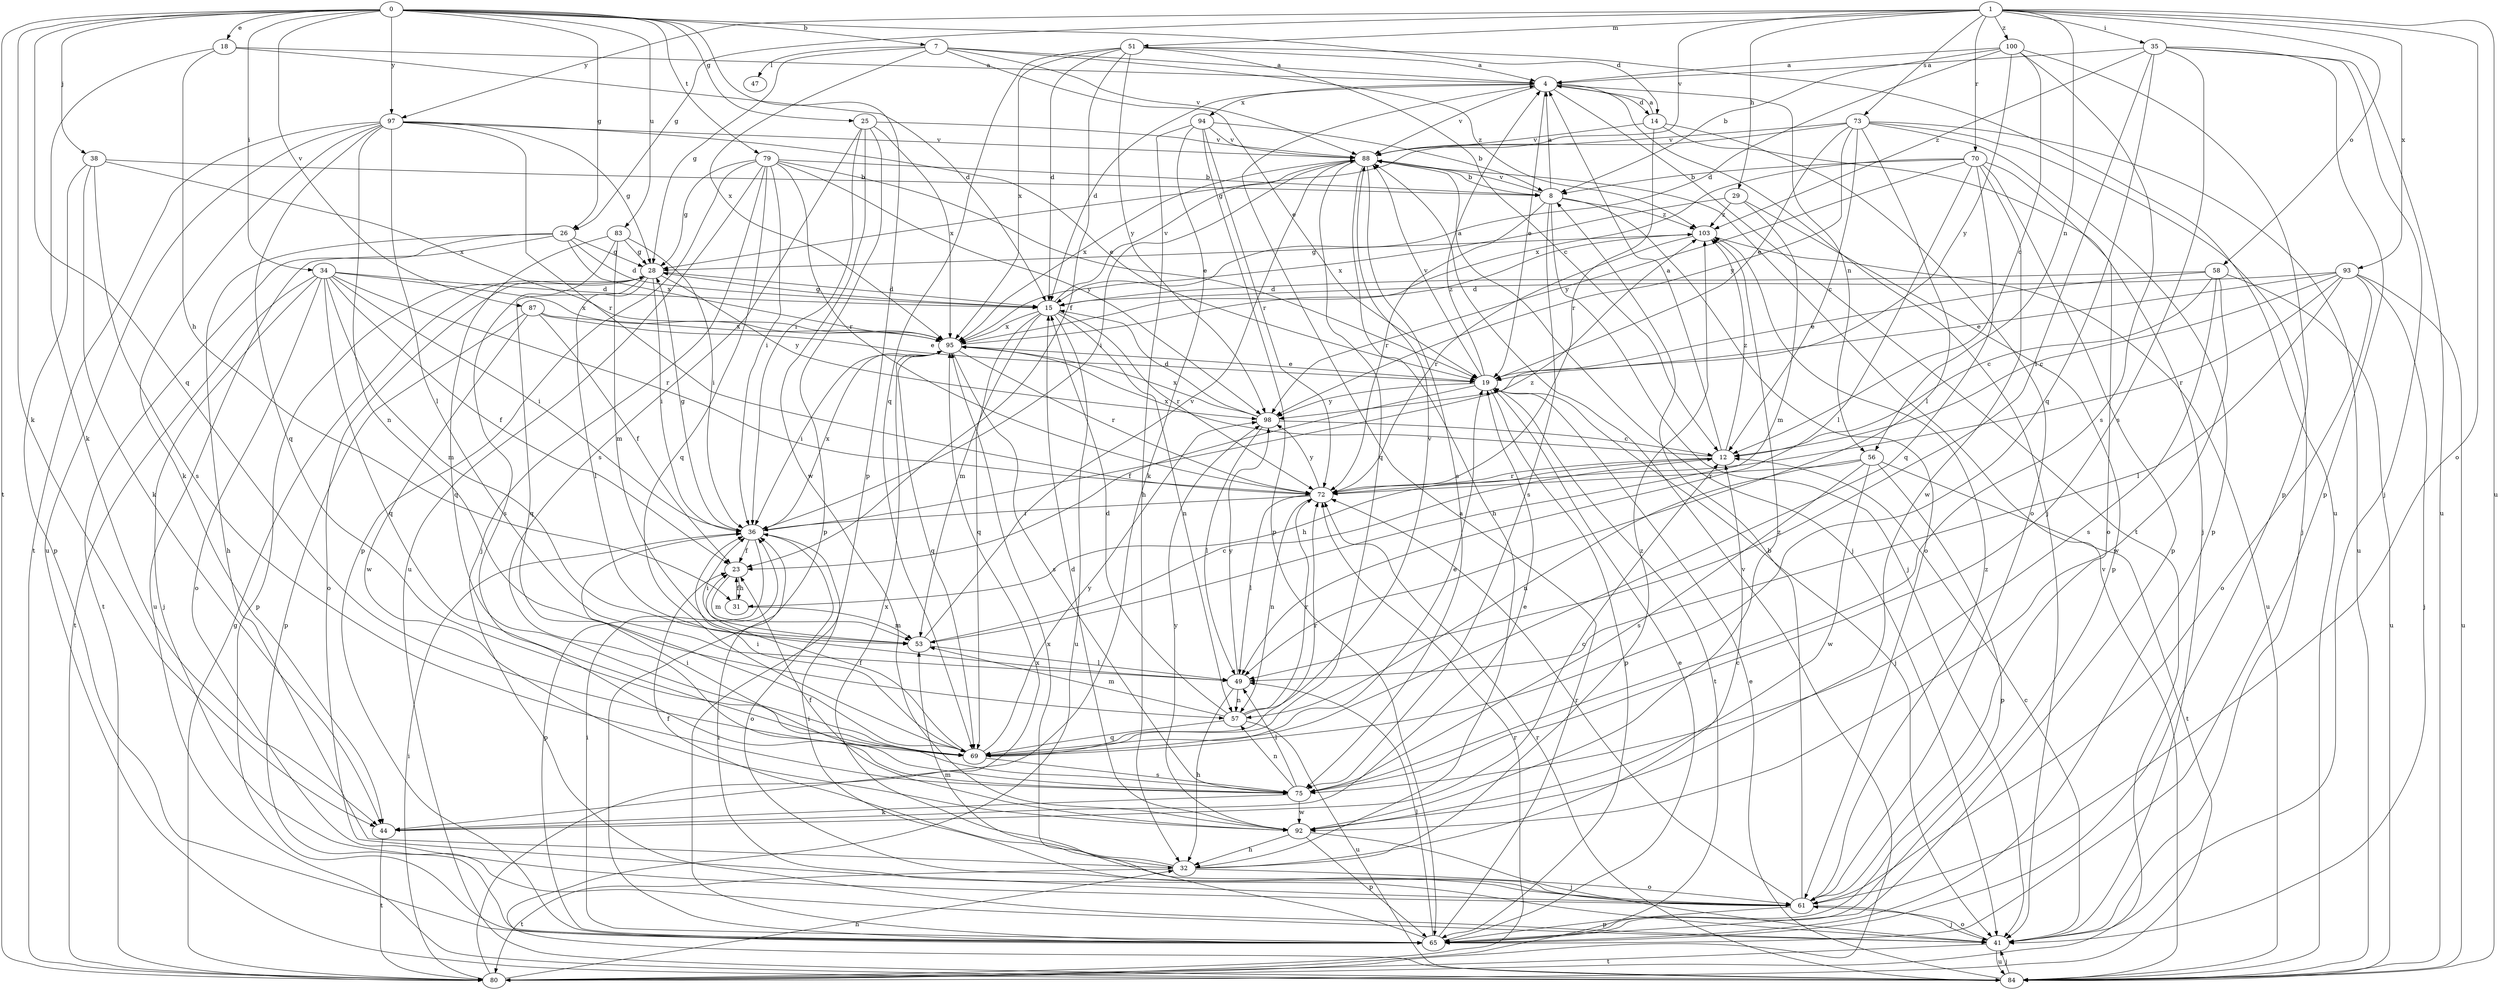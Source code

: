strict digraph  {
0;
1;
4;
7;
8;
12;
14;
15;
18;
19;
23;
25;
26;
28;
29;
31;
32;
34;
35;
36;
38;
41;
44;
47;
49;
51;
53;
56;
57;
58;
61;
65;
69;
70;
72;
73;
75;
79;
80;
83;
84;
87;
88;
92;
93;
94;
95;
97;
98;
100;
103;
0 -> 7  [label=b];
0 -> 14  [label=d];
0 -> 18  [label=e];
0 -> 25  [label=g];
0 -> 26  [label=g];
0 -> 34  [label=i];
0 -> 38  [label=j];
0 -> 44  [label=k];
0 -> 65  [label=p];
0 -> 69  [label=q];
0 -> 79  [label=t];
0 -> 80  [label=t];
0 -> 83  [label=u];
0 -> 87  [label=v];
0 -> 97  [label=y];
1 -> 26  [label=g];
1 -> 29  [label=h];
1 -> 35  [label=i];
1 -> 51  [label=m];
1 -> 56  [label=n];
1 -> 58  [label=o];
1 -> 61  [label=o];
1 -> 70  [label=r];
1 -> 73  [label=s];
1 -> 84  [label=u];
1 -> 88  [label=v];
1 -> 93  [label=x];
1 -> 97  [label=y];
1 -> 100  [label=z];
4 -> 14  [label=d];
4 -> 15  [label=d];
4 -> 19  [label=e];
4 -> 41  [label=j];
4 -> 56  [label=n];
4 -> 80  [label=t];
4 -> 88  [label=v];
4 -> 94  [label=x];
7 -> 4  [label=a];
7 -> 19  [label=e];
7 -> 28  [label=g];
7 -> 47  [label=l];
7 -> 88  [label=v];
7 -> 95  [label=x];
7 -> 103  [label=z];
8 -> 4  [label=a];
8 -> 41  [label=j];
8 -> 61  [label=o];
8 -> 72  [label=r];
8 -> 75  [label=s];
8 -> 88  [label=v];
8 -> 103  [label=z];
12 -> 4  [label=a];
12 -> 31  [label=h];
12 -> 72  [label=r];
12 -> 95  [label=x];
12 -> 103  [label=z];
14 -> 4  [label=a];
14 -> 41  [label=j];
14 -> 61  [label=o];
14 -> 72  [label=r];
14 -> 88  [label=v];
15 -> 28  [label=g];
15 -> 53  [label=m];
15 -> 57  [label=n];
15 -> 69  [label=q];
15 -> 72  [label=r];
15 -> 84  [label=u];
15 -> 88  [label=v];
15 -> 95  [label=x];
18 -> 4  [label=a];
18 -> 15  [label=d];
18 -> 31  [label=h];
18 -> 44  [label=k];
19 -> 4  [label=a];
19 -> 23  [label=f];
19 -> 41  [label=j];
19 -> 65  [label=p];
19 -> 80  [label=t];
19 -> 88  [label=v];
19 -> 98  [label=y];
23 -> 31  [label=h];
23 -> 53  [label=m];
25 -> 36  [label=i];
25 -> 65  [label=p];
25 -> 75  [label=s];
25 -> 88  [label=v];
25 -> 92  [label=w];
25 -> 95  [label=x];
26 -> 15  [label=d];
26 -> 28  [label=g];
26 -> 32  [label=h];
26 -> 80  [label=t];
26 -> 84  [label=u];
26 -> 95  [label=x];
28 -> 15  [label=d];
28 -> 36  [label=i];
28 -> 49  [label=l];
28 -> 61  [label=o];
28 -> 65  [label=p];
28 -> 69  [label=q];
28 -> 98  [label=y];
29 -> 53  [label=m];
29 -> 65  [label=p];
29 -> 95  [label=x];
29 -> 103  [label=z];
31 -> 23  [label=f];
31 -> 53  [label=m];
32 -> 12  [label=c];
32 -> 23  [label=f];
32 -> 61  [label=o];
32 -> 80  [label=t];
32 -> 95  [label=x];
32 -> 103  [label=z];
34 -> 15  [label=d];
34 -> 23  [label=f];
34 -> 36  [label=i];
34 -> 41  [label=j];
34 -> 53  [label=m];
34 -> 61  [label=o];
34 -> 69  [label=q];
34 -> 72  [label=r];
34 -> 80  [label=t];
34 -> 95  [label=x];
35 -> 4  [label=a];
35 -> 41  [label=j];
35 -> 49  [label=l];
35 -> 65  [label=p];
35 -> 69  [label=q];
35 -> 75  [label=s];
35 -> 84  [label=u];
35 -> 103  [label=z];
36 -> 23  [label=f];
36 -> 28  [label=g];
36 -> 61  [label=o];
36 -> 65  [label=p];
36 -> 95  [label=x];
36 -> 103  [label=z];
38 -> 8  [label=b];
38 -> 44  [label=k];
38 -> 65  [label=p];
38 -> 75  [label=s];
38 -> 95  [label=x];
41 -> 12  [label=c];
41 -> 36  [label=i];
41 -> 61  [label=o];
41 -> 80  [label=t];
41 -> 84  [label=u];
44 -> 12  [label=c];
44 -> 19  [label=e];
44 -> 80  [label=t];
49 -> 32  [label=h];
49 -> 57  [label=n];
49 -> 98  [label=y];
51 -> 4  [label=a];
51 -> 12  [label=c];
51 -> 15  [label=d];
51 -> 23  [label=f];
51 -> 69  [label=q];
51 -> 84  [label=u];
51 -> 95  [label=x];
51 -> 98  [label=y];
53 -> 12  [label=c];
53 -> 36  [label=i];
53 -> 49  [label=l];
53 -> 88  [label=v];
56 -> 57  [label=n];
56 -> 65  [label=p];
56 -> 72  [label=r];
56 -> 75  [label=s];
56 -> 80  [label=t];
56 -> 92  [label=w];
57 -> 15  [label=d];
57 -> 53  [label=m];
57 -> 69  [label=q];
57 -> 72  [label=r];
57 -> 84  [label=u];
57 -> 88  [label=v];
58 -> 12  [label=c];
58 -> 15  [label=d];
58 -> 19  [label=e];
58 -> 75  [label=s];
58 -> 84  [label=u];
58 -> 92  [label=w];
61 -> 8  [label=b];
61 -> 36  [label=i];
61 -> 41  [label=j];
61 -> 53  [label=m];
61 -> 65  [label=p];
61 -> 72  [label=r];
61 -> 103  [label=z];
65 -> 4  [label=a];
65 -> 19  [label=e];
65 -> 36  [label=i];
65 -> 49  [label=l];
65 -> 95  [label=x];
69 -> 19  [label=e];
69 -> 23  [label=f];
69 -> 36  [label=i];
69 -> 72  [label=r];
69 -> 75  [label=s];
69 -> 98  [label=y];
70 -> 8  [label=b];
70 -> 49  [label=l];
70 -> 61  [label=o];
70 -> 65  [label=p];
70 -> 69  [label=q];
70 -> 92  [label=w];
70 -> 95  [label=x];
70 -> 98  [label=y];
72 -> 36  [label=i];
72 -> 49  [label=l];
72 -> 57  [label=n];
72 -> 98  [label=y];
73 -> 12  [label=c];
73 -> 19  [label=e];
73 -> 28  [label=g];
73 -> 41  [label=j];
73 -> 49  [label=l];
73 -> 65  [label=p];
73 -> 84  [label=u];
73 -> 88  [label=v];
73 -> 98  [label=y];
75 -> 36  [label=i];
75 -> 44  [label=k];
75 -> 49  [label=l];
75 -> 57  [label=n];
75 -> 92  [label=w];
79 -> 8  [label=b];
79 -> 19  [label=e];
79 -> 28  [label=g];
79 -> 36  [label=i];
79 -> 41  [label=j];
79 -> 65  [label=p];
79 -> 69  [label=q];
79 -> 72  [label=r];
79 -> 84  [label=u];
79 -> 98  [label=y];
80 -> 28  [label=g];
80 -> 32  [label=h];
80 -> 36  [label=i];
80 -> 72  [label=r];
80 -> 88  [label=v];
80 -> 95  [label=x];
83 -> 28  [label=g];
83 -> 36  [label=i];
83 -> 53  [label=m];
83 -> 69  [label=q];
83 -> 75  [label=s];
84 -> 19  [label=e];
84 -> 41  [label=j];
84 -> 72  [label=r];
84 -> 88  [label=v];
87 -> 19  [label=e];
87 -> 23  [label=f];
87 -> 65  [label=p];
87 -> 92  [label=w];
87 -> 95  [label=x];
88 -> 8  [label=b];
88 -> 32  [label=h];
88 -> 36  [label=i];
88 -> 41  [label=j];
88 -> 69  [label=q];
88 -> 75  [label=s];
88 -> 95  [label=x];
92 -> 15  [label=d];
92 -> 23  [label=f];
92 -> 32  [label=h];
92 -> 41  [label=j];
92 -> 65  [label=p];
92 -> 98  [label=y];
92 -> 103  [label=z];
93 -> 12  [label=c];
93 -> 15  [label=d];
93 -> 19  [label=e];
93 -> 41  [label=j];
93 -> 49  [label=l];
93 -> 61  [label=o];
93 -> 72  [label=r];
93 -> 84  [label=u];
94 -> 8  [label=b];
94 -> 32  [label=h];
94 -> 44  [label=k];
94 -> 65  [label=p];
94 -> 72  [label=r];
94 -> 88  [label=v];
95 -> 19  [label=e];
95 -> 36  [label=i];
95 -> 69  [label=q];
95 -> 72  [label=r];
95 -> 75  [label=s];
95 -> 103  [label=z];
97 -> 19  [label=e];
97 -> 28  [label=g];
97 -> 44  [label=k];
97 -> 49  [label=l];
97 -> 57  [label=n];
97 -> 69  [label=q];
97 -> 72  [label=r];
97 -> 80  [label=t];
97 -> 84  [label=u];
97 -> 88  [label=v];
98 -> 12  [label=c];
98 -> 15  [label=d];
98 -> 49  [label=l];
98 -> 95  [label=x];
100 -> 4  [label=a];
100 -> 8  [label=b];
100 -> 12  [label=c];
100 -> 15  [label=d];
100 -> 65  [label=p];
100 -> 75  [label=s];
100 -> 98  [label=y];
103 -> 28  [label=g];
103 -> 72  [label=r];
103 -> 84  [label=u];
}
